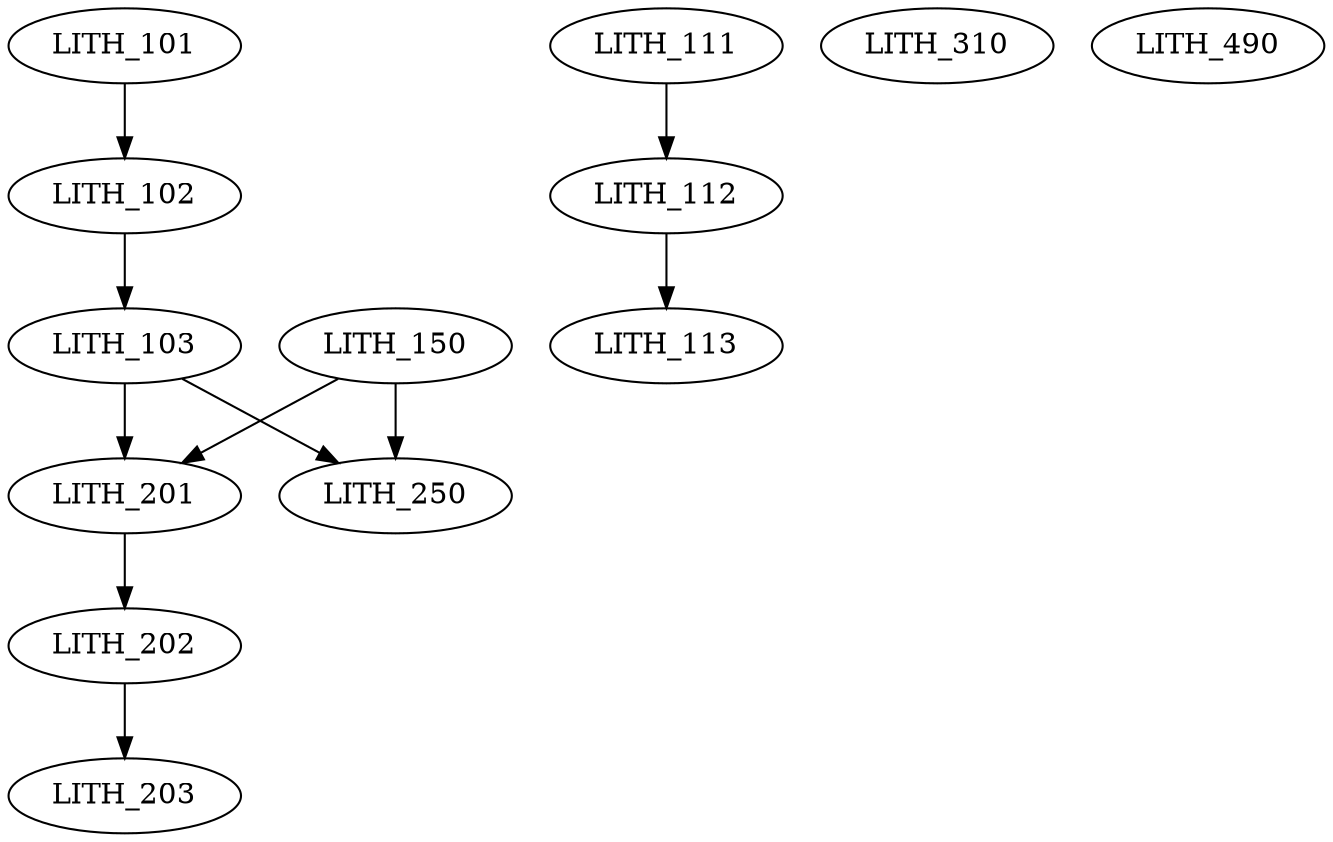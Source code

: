 digraph G {
    LITH_101;
    edge [color=black];
    LITH_101 -> LITH_102;
    edge [color=black];
    LITH_102 -> LITH_103;
    LITH_111;
    edge [color=black];
    LITH_111 -> LITH_112;
    edge [color=black];
    LITH_112 -> LITH_113;
    LITH_150;
    edge [color=black];
    LITH_103 -> LITH_201;
    LITH_150 -> LITH_201;
    edge [color=black];
    LITH_201 -> LITH_202;
    edge [color=black];
    LITH_202 -> LITH_203;
    edge [color=black];
    LITH_103 -> LITH_250;
    LITH_150 -> LITH_250;
    LITH_310;
    LITH_490;
}
